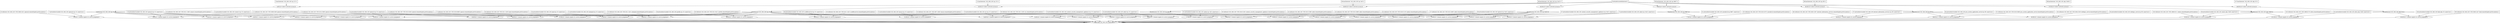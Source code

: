 digraph G {
	1 [label="1:execCode('192.168.3.36',someUser):0",shape=diamond];
	2 [label="2:RULE 2 (remote exploit of a server program):0",shape=ellipse];
	3 [label="3:netAccess('192.168.3.36',tcp,'22'):0",shape=diamond];
	4 [label="4:RULE 6 (direct network access):0",shape=ellipse];
	5 [label="5:hacl(internet,'192.168.3.36',tcp,'22'):1",shape=box];
	6 [label="6:attackerLocated(internet):1",shape=box];
	7 [label="7:networkServiceInfo('192.168.3.36',openssh,tcp,'22',someUser):1",shape=box];
	8 [label="8:vulExists('192.168.3.36','CVE-2008-5161',openssh,remoteExploit,privEscalation):1",shape=box];
	9 [label="9:RULE 2 (remote exploit of a server program):0",shape=ellipse];
	10 [label="10:networkServiceInfo('192.168.3.36',openssl,tcp,'22',someUser):1",shape=box];
	11 [label="11:vulExists('192.168.3.36','CVE-2008-0166',openssl,remoteExploit,privEscalation):1",shape=box];
	12 [label="12:RULE 2 (remote exploit of a server program):0",shape=ellipse];
	13 [label="13:vulExists('192.168.3.36','CVE-2014-3566',openssl,remoteExploit,privEscalation):1",shape=box];
	14 [label="14:RULE 2 (remote exploit of a server program):0",shape=ellipse];
	15 [label="15:vulExists('192.168.3.36','CVE-2015-0204',openssl,remoteExploit,privEscalation):1",shape=box];
	16 [label="16:RULE 2 (remote exploit of a server program):0",shape=ellipse];
	17 [label="17:vulExists('192.168.3.36','CVE-2016-0800',openssl,remoteExploit,privEscalation):1",shape=box];
	18 [label="18:RULE 2 (remote exploit of a server program):0",shape=ellipse];
	19 [label="19:netAccess('192.168.3.36',tcp,'25'):0",shape=diamond];
	20 [label="20:RULE 6 (direct network access):0",shape=ellipse];
	21 [label="21:hacl(internet,'192.168.3.36',tcp,'25'):1",shape=box];
	22 [label="22:networkServiceInfo('192.168.3.36',connect,tcp,'25',someUser):1",shape=box];
	23 [label="23:vulExists('192.168.3.36','CVE-2011-1506',connect,remoteExploit,privEscalation):1",shape=box];
	24 [label="24:RULE 2 (remote exploit of a server program):0",shape=ellipse];
	25 [label="25:networkServiceInfo('192.168.3.36',content_security_management_appliance,tcp,'25',someUser):1",shape=box];
	26 [label="26:vulExists('192.168.3.36','CVE-2016-2183',content_security_management_appliance,remoteExploit,privEscalation):1",shape=box];
	27 [label="27:RULE 2 (remote exploit of a server program):0",shape=ellipse];
	28 [label="28:networkServiceInfo('192.168.3.36',imail,tcp,'25',someUser):1",shape=box];
	29 [label="29:vulExists('192.168.3.36','CVE-2011-1430',imail,remoteExploit,privEscalation):1",shape=box];
	30 [label="30:RULE 2 (remote exploit of a server program):0",shape=ellipse];
	31 [label="31:networkServiceInfo('192.168.3.36',netqmail,tcp,'25',someUser):1",shape=box];
	32 [label="32:vulExists('192.168.3.36','CVE-2011-1431',netqmail,remoteExploit,privEscalation):1",shape=box];
	33 [label="33:RULE 2 (remote exploit of a server program):0",shape=ellipse];
	34 [label="34:networkServiceInfo('192.168.3.36',openssl,tcp,'25',someUser):1",shape=box];
	35 [label="35:RULE 2 (remote exploit of a server program):0",shape=ellipse];
	36 [label="36:RULE 2 (remote exploit of a server program):0",shape=ellipse];
	37 [label="37:RULE 2 (remote exploit of a server program):0",shape=ellipse];
	38 [label="38:RULE 2 (remote exploit of a server program):0",shape=ellipse];
	39 [label="39:networkServiceInfo('192.168.3.36',postfix,tcp,'25',someUser):1",shape=box];
	40 [label="40:vulExists('192.168.3.36','CVE-2011-0411',postfix,remoteExploit,privEscalation):1",shape=box];
	41 [label="41:RULE 2 (remote exploit of a server program):0",shape=ellipse];
	42 [label="42:networkServiceInfo('192.168.3.36',safari,tcp,'25',someUser):1",shape=box];
	43 [label="43:vulExists('192.168.3.36','CVE-2013-2566',safari,remoteExploit,privEscalation):1",shape=box];
	44 [label="44:RULE 2 (remote exploit of a server program):0",shape=ellipse];
	45 [label="45:vulExists('192.168.3.36','CVE-2015-2808',safari,remoteExploit,privEscalation):1",shape=box];
	46 [label="46:RULE 2 (remote exploit of a server program):0",shape=ellipse];
	47 [label="47:vulExists('192.168.3.36','CVE-2015-4000',safari,remoteExploit,privEscalation):1",shape=box];
	48 [label="48:RULE 2 (remote exploit of a server program):0",shape=ellipse];
	49 [label="49:networkServiceInfo('192.168.3.36',scoofficeserver,tcp,'25',someUser):1",shape=box];
	50 [label="50:vulExists('192.168.3.36','CVE-2011-1432',scoofficeserver,remoteExploit,privEscalation):1",shape=box];
	51 [label="51:RULE 2 (remote exploit of a server program):0",shape=ellipse];
	52 [label="52:networkServiceInfo('192.168.3.36',tomcat,tcp,'25',someUser):1",shape=box];
	53 [label="53:vulExists('192.168.3.36','CVE-2007-1858',tomcat,remoteExploit,privEscalation):1",shape=box];
	54 [label="54:RULE 2 (remote exploit of a server program):0",shape=ellipse];
	55 [label="55:networkServiceInfo('192.168.3.36',xcs,tcp,'25',someUser):1",shape=box];
	56 [label="56:vulExists('192.168.3.36','CVE-2011-2165',xcs,remoteExploit,privEscalation):1",shape=box];
	57 [label="57:RULE 2 (remote exploit of a server program):0",shape=ellipse];
	58 [label="58:netAccess('192.168.3.36',tcp,'445'):0",shape=diamond];
	59 [label="59:RULE 6 (direct network access):0",shape=ellipse];
	60 [label="60:hacl(internet,'192.168.3.36',tcp,'445'):1",shape=box];
	61 [label="61:networkServiceInfo('192.168.3.36',samba,tcp,'445',someUser):1",shape=box];
	62 [label="62:vulExists('192.168.3.36','CVE-2016-2118',samba,remoteExploit,privEscalation):1",shape=box];
	63 [label="63:RULE 2 (remote exploit of a server program):0",shape=ellipse];
	64 [label="64:netAccess('192.168.3.36',tcp,'5432'):0",shape=diamond];
	65 [label="65:RULE 6 (direct network access):0",shape=ellipse];
	66 [label="66:hacl(internet,'192.168.3.36',tcp,'5432'):1",shape=box];
	67 [label="67:networkServiceInfo('192.168.3.36',content_security_management_appliance,tcp,'5432',someUser):1",shape=box];
	68 [label="68:RULE 2 (remote exploit of a server program):0",shape=ellipse];
	69 [label="69:networkServiceInfo('192.168.3.36',openssl,tcp,'5432',someUser):1",shape=box];
	70 [label="70:RULE 2 (remote exploit of a server program):0",shape=ellipse];
	71 [label="71:RULE 2 (remote exploit of a server program):0",shape=ellipse];
	72 [label="72:RULE 2 (remote exploit of a server program):0",shape=ellipse];
	73 [label="73:RULE 2 (remote exploit of a server program):0",shape=ellipse];
	74 [label="74:networkServiceInfo('192.168.3.36',safari,tcp,'5432',someUser):1",shape=box];
	75 [label="75:RULE 2 (remote exploit of a server program):0",shape=ellipse];
	76 [label="76:RULE 2 (remote exploit of a server program):0",shape=ellipse];
	77 [label="77:RULE 2 (remote exploit of a server program):0",shape=ellipse];
	78 [label="78:netAccess('192.168.3.36',tcp,'6667'):0",shape=diamond];
	79 [label="79:RULE 6 (direct network access):0",shape=ellipse];
	80 [label="80:hacl(internet,'192.168.3.36',tcp,'6667'):1",shape=box];
	81 [label="81:networkServiceInfo('192.168.3.36',unrealircd,tcp,'6667',someUser):1",shape=box];
	82 [label="82:vulExists('192.168.3.36','CVE-2010-2075',unrealircd,remoteExploit,privEscalation):1",shape=box];
	83 [label="83:RULE 2 (remote exploit of a server program):0",shape=ellipse];
	84 [label="84:netAccess('192.168.3.36',tcp,'80'):0",shape=diamond];
	85 [label="85:RULE 6 (direct network access):0",shape=ellipse];
	86 [label="86:hacl(internet,'192.168.3.36',tcp,'80'):1",shape=box];
	87 [label="87:networkServiceInfo('192.168.3.36',internet_information_services,tcp,'80',someUser):1",shape=box];
	88 [label="88:vulExists('192.168.3.36','CVE-2003-1567',internet_information_services,remoteExploit,privEscalation):1",shape=box];
	89 [label="89:RULE 2 (remote exploit of a server program):0",shape=ellipse];
	90 [label="90:networkServiceInfo('192.168.3.36',java_system_application_server,tcp,'80',someUser):1",shape=box];
	91 [label="91:vulExists('192.168.3.36','CVE-2010-0386',java_system_application_server,remoteExploit,privEscalation):1",shape=box];
	92 [label="92:RULE 2 (remote exploit of a server program):0",shape=ellipse];
	93 [label="93:networkServiceInfo('192.168.3.36',weblogic_server,tcp,'80',someUser):1",shape=box];
	94 [label="94:vulExists('192.168.3.36','CVE-2004-2320',weblogic_server,remoteExploit,privEscalation):1",shape=box];
	95 [label="95:RULE 2 (remote exploit of a server program):0",shape=ellipse];
	96 [label="96:netAccess('192.168.3.36',udp,'2049'):0",shape=diamond];
	97 [label="97:RULE 6 (direct network access):0",shape=ellipse];
	98 [label="98:hacl(internet,'192.168.3.36',udp,'2049'):1",shape=box];
	99 [label="99:networkServiceInfo('192.168.3.36',solaris,udp,'2049',someUser):1",shape=box];
	100 [label="100:vulExists('192.168.3.36','CVE-1999-0211',solaris,remoteExploit,privEscalation):1",shape=box];
	101 [label="101:RULE 2 (remote exploit of a server program):0",shape=ellipse];
	102 [label="102:networkServiceInfo('192.168.3.36',ultrix,udp,'2049',someUser):1",shape=box];
	103 [label="103:vulExists('192.168.3.36','CVE-1999-0170',ultrix,remoteExploit,privEscalation):1",shape=box];
	104 [label="104:RULE 2 (remote exploit of a server program):0",shape=ellipse];
	105 [label="105:netAccess('192.168.3.36',udp,'53'):0",shape=diamond];
	106 [label="106:RULE 6 (direct network access):0",shape=ellipse];
	107 [label="107:hacl(internet,'192.168.3.36',udp,'53'):1",shape=box];
	108 [label="108:networkServiceInfo('192.168.3.36',bind,udp,'53',someUser):1",shape=box];
	109 [label="109:vulExists('192.168.3.36','CVE-2008-1447',bind,remoteExploit,privEscalation):1",shape=box];
	5 -> 	4;
	6 -> 	4;
	4 -> 	3;
	3 -> 	2;
	7 -> 	2;
	8 -> 	2;
	2 -> 	1;
	3 -> 	9;
	10 -> 	9;
	11 -> 	9;
	9 -> 	1;
	3 -> 	12;
	10 -> 	12;
	13 -> 	12;
	12 -> 	1;
	3 -> 	14;
	10 -> 	14;
	15 -> 	14;
	14 -> 	1;
	3 -> 	16;
	10 -> 	16;
	17 -> 	16;
	16 -> 	1;
	21 -> 	20;
	6 -> 	20;
	20 -> 	19;
	19 -> 	18;
	22 -> 	18;
	23 -> 	18;
	18 -> 	1;
	19 -> 	24;
	25 -> 	24;
	26 -> 	24;
	24 -> 	1;
	19 -> 	27;
	28 -> 	27;
	29 -> 	27;
	27 -> 	1;
	19 -> 	30;
	31 -> 	30;
	32 -> 	30;
	30 -> 	1;
	19 -> 	33;
	34 -> 	33;
	11 -> 	33;
	33 -> 	1;
	19 -> 	35;
	34 -> 	35;
	13 -> 	35;
	35 -> 	1;
	19 -> 	36;
	34 -> 	36;
	15 -> 	36;
	36 -> 	1;
	19 -> 	37;
	34 -> 	37;
	17 -> 	37;
	37 -> 	1;
	19 -> 	38;
	39 -> 	38;
	40 -> 	38;
	38 -> 	1;
	19 -> 	41;
	42 -> 	41;
	43 -> 	41;
	41 -> 	1;
	19 -> 	44;
	42 -> 	44;
	45 -> 	44;
	44 -> 	1;
	19 -> 	46;
	42 -> 	46;
	47 -> 	46;
	46 -> 	1;
	19 -> 	48;
	49 -> 	48;
	50 -> 	48;
	48 -> 	1;
	19 -> 	51;
	52 -> 	51;
	53 -> 	51;
	51 -> 	1;
	19 -> 	54;
	55 -> 	54;
	56 -> 	54;
	54 -> 	1;
	60 -> 	59;
	6 -> 	59;
	59 -> 	58;
	58 -> 	57;
	61 -> 	57;
	62 -> 	57;
	57 -> 	1;
	66 -> 	65;
	6 -> 	65;
	65 -> 	64;
	64 -> 	63;
	67 -> 	63;
	26 -> 	63;
	63 -> 	1;
	64 -> 	68;
	69 -> 	68;
	11 -> 	68;
	68 -> 	1;
	64 -> 	70;
	69 -> 	70;
	13 -> 	70;
	70 -> 	1;
	64 -> 	71;
	69 -> 	71;
	15 -> 	71;
	71 -> 	1;
	64 -> 	72;
	69 -> 	72;
	17 -> 	72;
	72 -> 	1;
	64 -> 	73;
	74 -> 	73;
	43 -> 	73;
	73 -> 	1;
	64 -> 	75;
	74 -> 	75;
	45 -> 	75;
	75 -> 	1;
	64 -> 	76;
	74 -> 	76;
	47 -> 	76;
	76 -> 	1;
	80 -> 	79;
	6 -> 	79;
	79 -> 	78;
	78 -> 	77;
	81 -> 	77;
	82 -> 	77;
	77 -> 	1;
	86 -> 	85;
	6 -> 	85;
	85 -> 	84;
	84 -> 	83;
	87 -> 	83;
	88 -> 	83;
	83 -> 	1;
	84 -> 	89;
	90 -> 	89;
	91 -> 	89;
	89 -> 	1;
	84 -> 	92;
	93 -> 	92;
	94 -> 	92;
	92 -> 	1;
	98 -> 	97;
	6 -> 	97;
	97 -> 	96;
	96 -> 	95;
	99 -> 	95;
	100 -> 	95;
	95 -> 	1;
	96 -> 	101;
	102 -> 	101;
	103 -> 	101;
	101 -> 	1;
	107 -> 	106;
	6 -> 	106;
	106 -> 	105;
	105 -> 	104;
	108 -> 	104;
	109 -> 	104;
	104 -> 	1;
}
